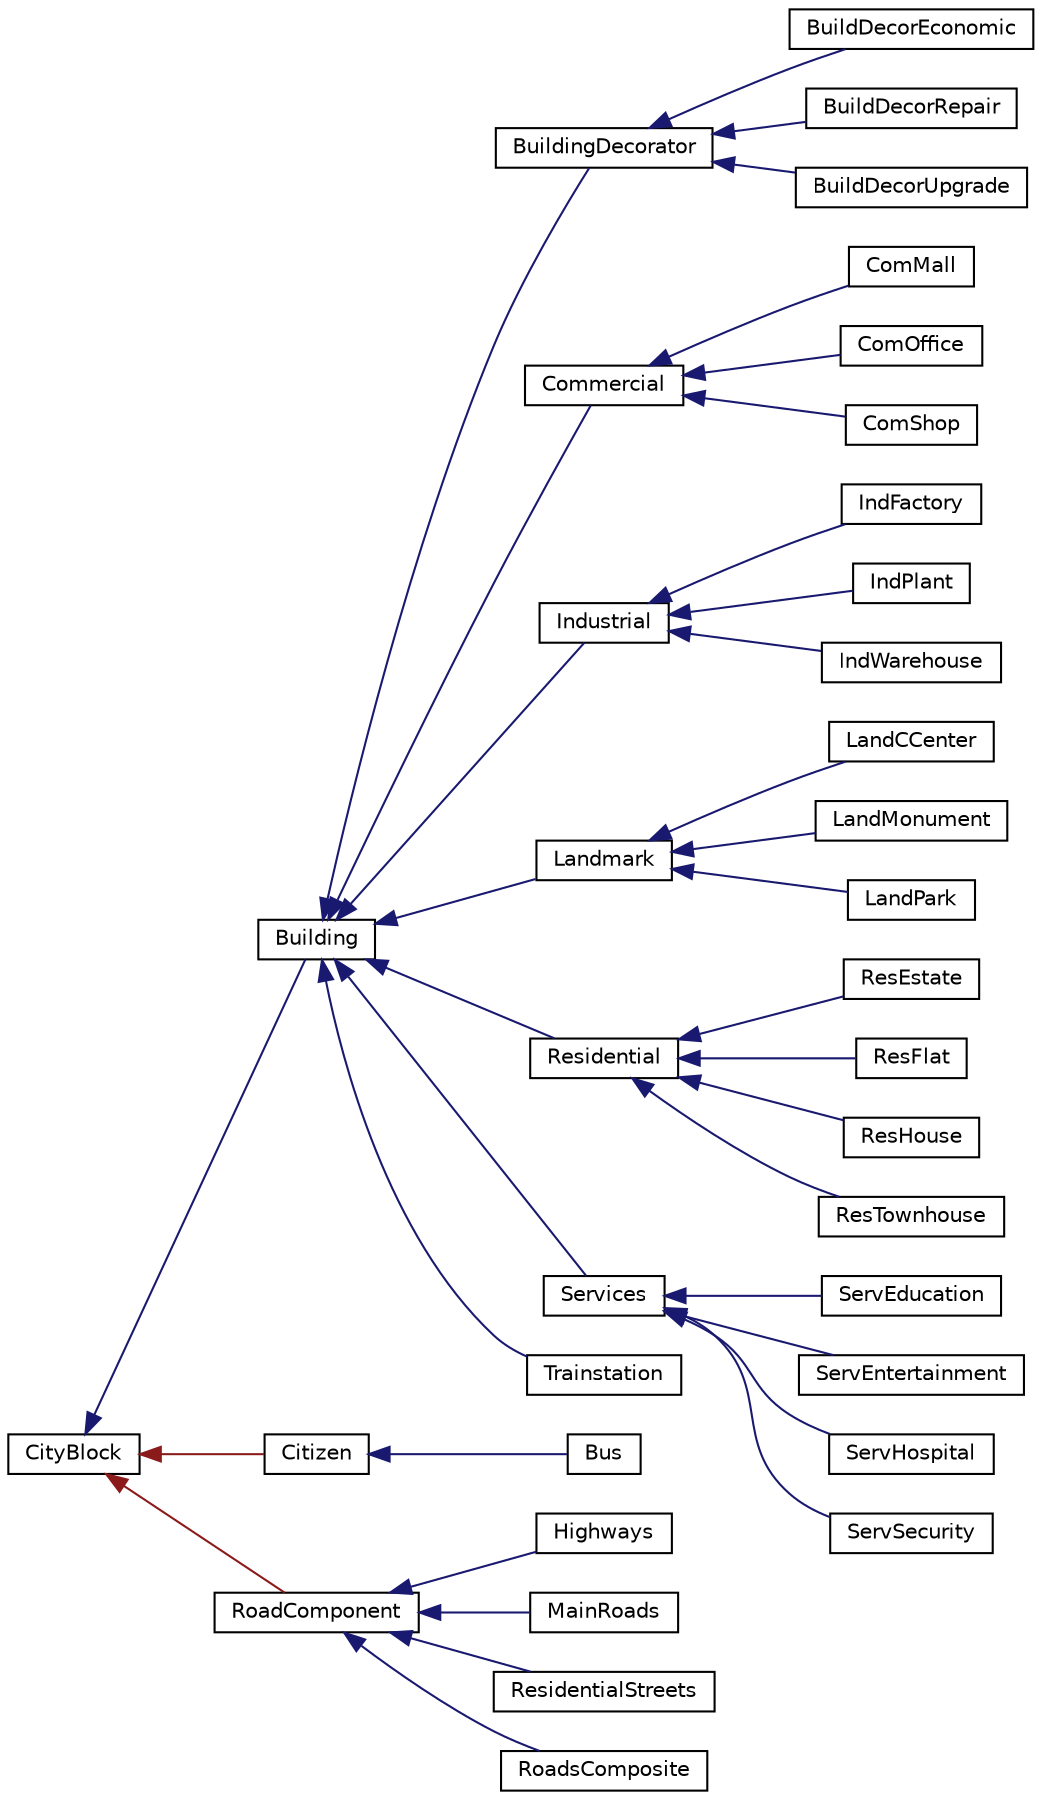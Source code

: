 digraph "Graphical Class Hierarchy"
{
 // LATEX_PDF_SIZE
  edge [fontname="Helvetica",fontsize="10",labelfontname="Helvetica",labelfontsize="10"];
  node [fontname="Helvetica",fontsize="10",shape=record];
  rankdir="LR";
  Node0 [label="CityBlock",height=0.2,width=0.4,color="black", fillcolor="white", style="filled",URL="$classCityBlock.html",tooltip="Base class representing a block within the city."];
  Node0 -> Node1 [dir="back",color="midnightblue",fontsize="10",style="solid",fontname="Helvetica"];
  Node1 [label="Building",height=0.2,width=0.4,color="black", fillcolor="white", style="filled",URL="$classBuilding.html",tooltip="Abstract base class representing a building in the city."];
  Node1 -> Node2 [dir="back",color="midnightblue",fontsize="10",style="solid",fontname="Helvetica"];
  Node2 [label="BuildingDecorator",height=0.2,width=0.4,color="black", fillcolor="white", style="filled",URL="$classBuildingDecorator.html",tooltip="A base class for decorating buildings with additional functionality."];
  Node2 -> Node3 [dir="back",color="midnightblue",fontsize="10",style="solid",fontname="Helvetica"];
  Node3 [label="BuildDecorEconomic",height=0.2,width=0.4,color="black", fillcolor="white", style="filled",URL="$classBuildDecorEconomic.html",tooltip="Concrete decorator class that adds economic features to a Building."];
  Node2 -> Node4 [dir="back",color="midnightblue",fontsize="10",style="solid",fontname="Helvetica"];
  Node4 [label="BuildDecorRepair",height=0.2,width=0.4,color="black", fillcolor="white", style="filled",URL="$classBuildDecorRepair.html",tooltip="Concrete decorator class that adds repair features to a Building."];
  Node2 -> Node5 [dir="back",color="midnightblue",fontsize="10",style="solid",fontname="Helvetica"];
  Node5 [label="BuildDecorUpgrade",height=0.2,width=0.4,color="black", fillcolor="white", style="filled",URL="$classBuildDecorUpgrade.html",tooltip="Concrete decorator class that adds upgrade features to a Building."];
  Node1 -> Node6 [dir="back",color="midnightblue",fontsize="10",style="solid",fontname="Helvetica"];
  Node6 [label="Commercial",height=0.2,width=0.4,color="black", fillcolor="white", style="filled",URL="$classCommercial.html",tooltip="Abstract base class representing a commercial building."];
  Node6 -> Node7 [dir="back",color="midnightblue",fontsize="10",style="solid",fontname="Helvetica"];
  Node7 [label="ComMall",height=0.2,width=0.4,color="black", fillcolor="white", style="filled",URL="$classComMall.html",tooltip="Represents a commercial mall, extending the Commercial class."];
  Node6 -> Node8 [dir="back",color="midnightblue",fontsize="10",style="solid",fontname="Helvetica"];
  Node8 [label="ComOffice",height=0.2,width=0.4,color="black", fillcolor="white", style="filled",URL="$classComOffice.html",tooltip="Represents a commercial office building."];
  Node6 -> Node9 [dir="back",color="midnightblue",fontsize="10",style="solid",fontname="Helvetica"];
  Node9 [label="ComShop",height=0.2,width=0.4,color="black", fillcolor="white", style="filled",URL="$classComShop.html",tooltip="Represents a commercial shop building."];
  Node1 -> Node10 [dir="back",color="midnightblue",fontsize="10",style="solid",fontname="Helvetica"];
  Node10 [label="Industrial",height=0.2,width=0.4,color="black", fillcolor="white", style="filled",URL="$classIndustrial.html",tooltip="Abstract base class for industrial buildings."];
  Node10 -> Node11 [dir="back",color="midnightblue",fontsize="10",style="solid",fontname="Helvetica"];
  Node11 [label="IndFactory",height=0.2,width=0.4,color="black", fillcolor="white", style="filled",URL="$classIndFactory.html",tooltip="Represents an industrial factory building."];
  Node10 -> Node12 [dir="back",color="midnightblue",fontsize="10",style="solid",fontname="Helvetica"];
  Node12 [label="IndPlant",height=0.2,width=0.4,color="black", fillcolor="white", style="filled",URL="$classIndPlant.html",tooltip="Represents an industrial plant building."];
  Node10 -> Node13 [dir="back",color="midnightblue",fontsize="10",style="solid",fontname="Helvetica"];
  Node13 [label="IndWarehouse",height=0.2,width=0.4,color="black", fillcolor="white", style="filled",URL="$classIndWarehouse.html",tooltip="Represents an industrial warehouse building."];
  Node1 -> Node14 [dir="back",color="midnightblue",fontsize="10",style="solid",fontname="Helvetica"];
  Node14 [label="Landmark",height=0.2,width=0.4,color="black", fillcolor="white", style="filled",URL="$classLandmark.html",tooltip="Abstract class representing a landmark building."];
  Node14 -> Node15 [dir="back",color="midnightblue",fontsize="10",style="solid",fontname="Helvetica"];
  Node15 [label="LandCCenter",height=0.2,width=0.4,color="black", fillcolor="white", style="filled",URL="$classLandCCenter.html",tooltip="Represents a community center landmark building."];
  Node14 -> Node16 [dir="back",color="midnightblue",fontsize="10",style="solid",fontname="Helvetica"];
  Node16 [label="LandMonument",height=0.2,width=0.4,color="black", fillcolor="white", style="filled",URL="$classLandMonument.html",tooltip="Class representing a monument landmark."];
  Node14 -> Node17 [dir="back",color="midnightblue",fontsize="10",style="solid",fontname="Helvetica"];
  Node17 [label="LandPark",height=0.2,width=0.4,color="black", fillcolor="white", style="filled",URL="$classLandPark.html",tooltip="Class representing a park landmark."];
  Node1 -> Node18 [dir="back",color="midnightblue",fontsize="10",style="solid",fontname="Helvetica"];
  Node18 [label="Residential",height=0.2,width=0.4,color="black", fillcolor="white", style="filled",URL="$classResidential.html",tooltip="Abstract class representing a residential building in the city."];
  Node18 -> Node19 [dir="back",color="midnightblue",fontsize="10",style="solid",fontname="Helvetica"];
  Node19 [label="ResEstate",height=0.2,width=0.4,color="black", fillcolor="white", style="filled",URL="$classResEstate.html",tooltip="Class representing a residential estate."];
  Node18 -> Node20 [dir="back",color="midnightblue",fontsize="10",style="solid",fontname="Helvetica"];
  Node20 [label="ResFlat",height=0.2,width=0.4,color="black", fillcolor="white", style="filled",URL="$classResFlat.html",tooltip="Class representing a residential flat."];
  Node18 -> Node21 [dir="back",color="midnightblue",fontsize="10",style="solid",fontname="Helvetica"];
  Node21 [label="ResHouse",height=0.2,width=0.4,color="black", fillcolor="white", style="filled",URL="$classResHouse.html",tooltip="Class representing a residential house."];
  Node18 -> Node22 [dir="back",color="midnightblue",fontsize="10",style="solid",fontname="Helvetica"];
  Node22 [label="ResTownhouse",height=0.2,width=0.4,color="black", fillcolor="white", style="filled",URL="$classResTownhouse.html",tooltip="Represents a residential townhouse building."];
  Node1 -> Node23 [dir="back",color="midnightblue",fontsize="10",style="solid",fontname="Helvetica"];
  Node23 [label="Services",height=0.2,width=0.4,color="black", fillcolor="white", style="filled",URL="$classServices.html",tooltip="Abstract base class representing a service building."];
  Node23 -> Node24 [dir="back",color="midnightblue",fontsize="10",style="solid",fontname="Helvetica"];
  Node24 [label="ServEducation",height=0.2,width=0.4,color="black", fillcolor="white", style="filled",URL="$classServEducation.html",tooltip="Represents an education service in the city."];
  Node23 -> Node25 [dir="back",color="midnightblue",fontsize="10",style="solid",fontname="Helvetica"];
  Node25 [label="ServEntertainment",height=0.2,width=0.4,color="black", fillcolor="white", style="filled",URL="$classServEntertainment.html",tooltip=" "];
  Node23 -> Node26 [dir="back",color="midnightblue",fontsize="10",style="solid",fontname="Helvetica"];
  Node26 [label="ServHospital",height=0.2,width=0.4,color="black", fillcolor="white", style="filled",URL="$classServHospital.html",tooltip="Represents a hospital service in the city."];
  Node23 -> Node27 [dir="back",color="midnightblue",fontsize="10",style="solid",fontname="Helvetica"];
  Node27 [label="ServSecurity",height=0.2,width=0.4,color="black", fillcolor="white", style="filled",URL="$classServSecurity.html",tooltip="Class representing a Security Service in a building."];
  Node1 -> Node28 [dir="back",color="midnightblue",fontsize="10",style="solid",fontname="Helvetica"];
  Node28 [label="Trainstation",height=0.2,width=0.4,color="black", fillcolor="white", style="filled",URL="$classTrainstation.html",tooltip=" "];
  Node0 -> Node29 [dir="back",color="firebrick4",fontsize="10",style="solid",fontname="Helvetica"];
  Node29 [label="Citizen",height=0.2,width=0.4,color="black", fillcolor="white", style="filled",URL="$classCitizen.html",tooltip="Represents a citizen in the city simulation."];
  Node29 -> Node30 [dir="back",color="midnightblue",fontsize="10",style="solid",fontname="Helvetica"];
  Node30 [label="Bus",height=0.2,width=0.4,color="black", fillcolor="white", style="filled",URL="$classBus.html",tooltip="Represents a bus that transports citizens between locations."];
  Node0 -> Node31 [dir="back",color="firebrick4",fontsize="10",style="solid",fontname="Helvetica"];
  Node31 [label="RoadComponent",height=0.2,width=0.4,color="black", fillcolor="white", style="filled",URL="$classRoadComponent.html",tooltip=" "];
  Node31 -> Node32 [dir="back",color="midnightblue",fontsize="10",style="solid",fontname="Helvetica"];
  Node32 [label="Highways",height=0.2,width=0.4,color="black", fillcolor="white", style="filled",URL="$classHighways.html",tooltip="Represents a highway component in the road network."];
  Node31 -> Node33 [dir="back",color="midnightblue",fontsize="10",style="solid",fontname="Helvetica"];
  Node33 [label="MainRoads",height=0.2,width=0.4,color="black", fillcolor="white", style="filled",URL="$classMainRoads.html",tooltip="Represents a main road component in the road network."];
  Node31 -> Node34 [dir="back",color="midnightblue",fontsize="10",style="solid",fontname="Helvetica"];
  Node34 [label="ResidentialStreets",height=0.2,width=0.4,color="black", fillcolor="white", style="filled",URL="$classResidentialStreets.html",tooltip="Represents a residential street component in the road network."];
  Node31 -> Node35 [dir="back",color="midnightblue",fontsize="10",style="solid",fontname="Helvetica"];
  Node35 [label="RoadsComposite",height=0.2,width=0.4,color="black", fillcolor="white", style="filled",URL="$classRoadsComposite.html",tooltip="Represents a composite road component consisting of multiple road sections."];
}
